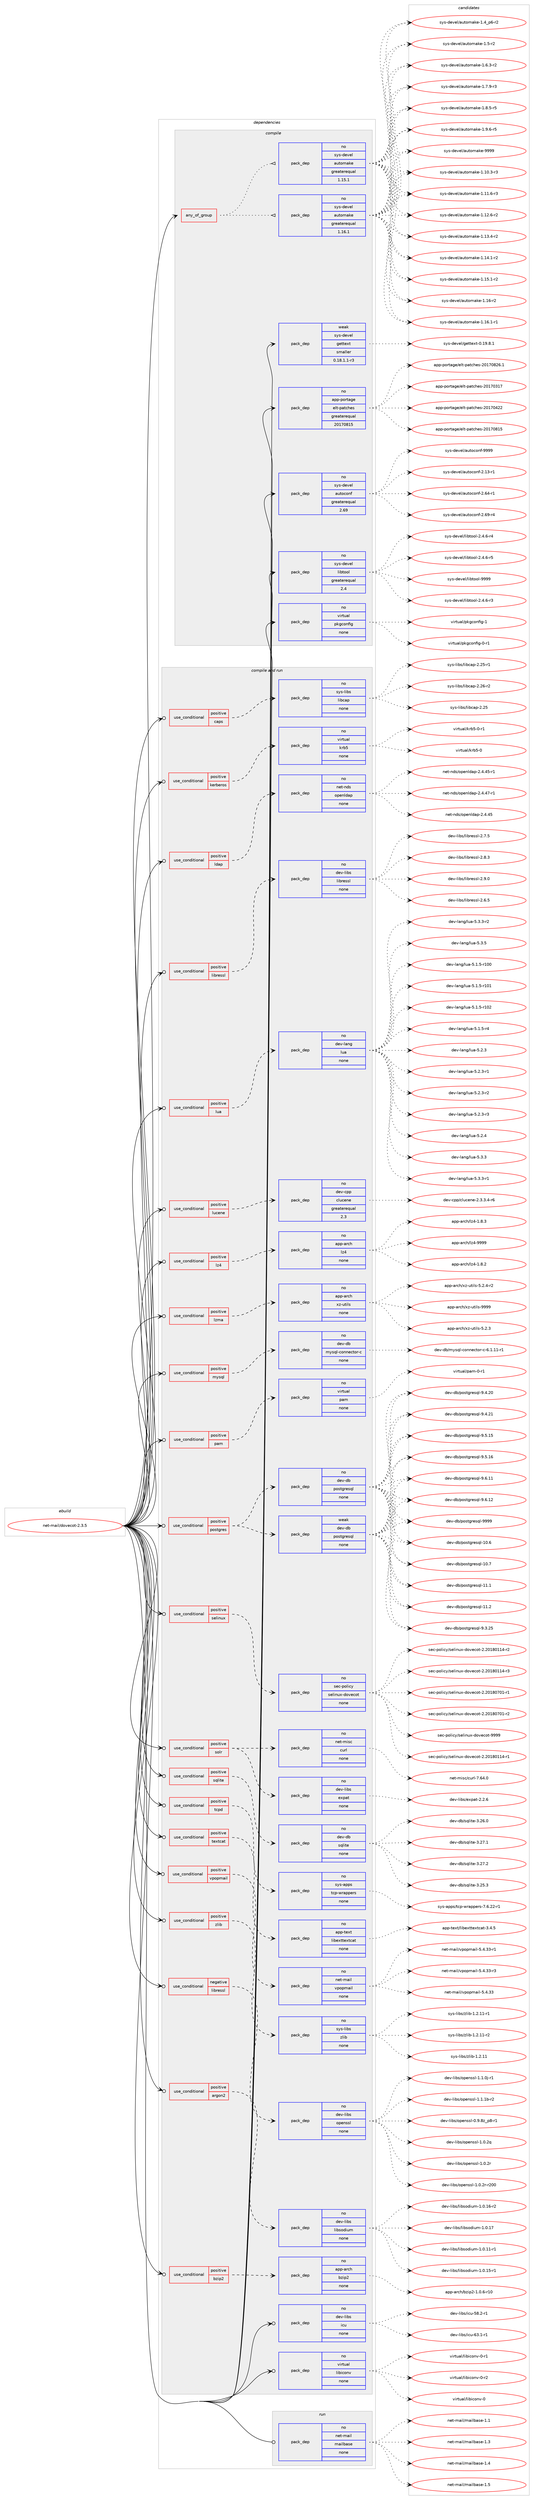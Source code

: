 digraph prolog {

# *************
# Graph options
# *************

newrank=true;
concentrate=true;
compound=true;
graph [rankdir=LR,fontname=Helvetica,fontsize=10,ranksep=1.5];#, ranksep=2.5, nodesep=0.2];
edge  [arrowhead=vee];
node  [fontname=Helvetica,fontsize=10];

# **********
# The ebuild
# **********

subgraph cluster_leftcol {
color=gray;
rank=same;
label=<<i>ebuild</i>>;
id [label="net-mail/dovecot-2.3.5", color=red, width=4, href="../net-mail/dovecot-2.3.5.svg"];
}

# ****************
# The dependencies
# ****************

subgraph cluster_midcol {
color=gray;
label=<<i>dependencies</i>>;
subgraph cluster_compile {
fillcolor="#eeeeee";
style=filled;
label=<<i>compile</i>>;
subgraph any26260 {
dependency1663833 [label=<<TABLE BORDER="0" CELLBORDER="1" CELLSPACING="0" CELLPADDING="4"><TR><TD CELLPADDING="10">any_of_group</TD></TR></TABLE>>, shape=none, color=red];subgraph pack1189452 {
dependency1663834 [label=<<TABLE BORDER="0" CELLBORDER="1" CELLSPACING="0" CELLPADDING="4" WIDTH="220"><TR><TD ROWSPAN="6" CELLPADDING="30">pack_dep</TD></TR><TR><TD WIDTH="110">no</TD></TR><TR><TD>sys-devel</TD></TR><TR><TD>automake</TD></TR><TR><TD>greaterequal</TD></TR><TR><TD>1.16.1</TD></TR></TABLE>>, shape=none, color=blue];
}
dependency1663833:e -> dependency1663834:w [weight=20,style="dotted",arrowhead="oinv"];
subgraph pack1189453 {
dependency1663835 [label=<<TABLE BORDER="0" CELLBORDER="1" CELLSPACING="0" CELLPADDING="4" WIDTH="220"><TR><TD ROWSPAN="6" CELLPADDING="30">pack_dep</TD></TR><TR><TD WIDTH="110">no</TD></TR><TR><TD>sys-devel</TD></TR><TR><TD>automake</TD></TR><TR><TD>greaterequal</TD></TR><TR><TD>1.15.1</TD></TR></TABLE>>, shape=none, color=blue];
}
dependency1663833:e -> dependency1663835:w [weight=20,style="dotted",arrowhead="oinv"];
}
id:e -> dependency1663833:w [weight=20,style="solid",arrowhead="vee"];
subgraph pack1189454 {
dependency1663836 [label=<<TABLE BORDER="0" CELLBORDER="1" CELLSPACING="0" CELLPADDING="4" WIDTH="220"><TR><TD ROWSPAN="6" CELLPADDING="30">pack_dep</TD></TR><TR><TD WIDTH="110">no</TD></TR><TR><TD>app-portage</TD></TR><TR><TD>elt-patches</TD></TR><TR><TD>greaterequal</TD></TR><TR><TD>20170815</TD></TR></TABLE>>, shape=none, color=blue];
}
id:e -> dependency1663836:w [weight=20,style="solid",arrowhead="vee"];
subgraph pack1189455 {
dependency1663837 [label=<<TABLE BORDER="0" CELLBORDER="1" CELLSPACING="0" CELLPADDING="4" WIDTH="220"><TR><TD ROWSPAN="6" CELLPADDING="30">pack_dep</TD></TR><TR><TD WIDTH="110">no</TD></TR><TR><TD>sys-devel</TD></TR><TR><TD>autoconf</TD></TR><TR><TD>greaterequal</TD></TR><TR><TD>2.69</TD></TR></TABLE>>, shape=none, color=blue];
}
id:e -> dependency1663837:w [weight=20,style="solid",arrowhead="vee"];
subgraph pack1189456 {
dependency1663838 [label=<<TABLE BORDER="0" CELLBORDER="1" CELLSPACING="0" CELLPADDING="4" WIDTH="220"><TR><TD ROWSPAN="6" CELLPADDING="30">pack_dep</TD></TR><TR><TD WIDTH="110">no</TD></TR><TR><TD>sys-devel</TD></TR><TR><TD>libtool</TD></TR><TR><TD>greaterequal</TD></TR><TR><TD>2.4</TD></TR></TABLE>>, shape=none, color=blue];
}
id:e -> dependency1663838:w [weight=20,style="solid",arrowhead="vee"];
subgraph pack1189457 {
dependency1663839 [label=<<TABLE BORDER="0" CELLBORDER="1" CELLSPACING="0" CELLPADDING="4" WIDTH="220"><TR><TD ROWSPAN="6" CELLPADDING="30">pack_dep</TD></TR><TR><TD WIDTH="110">no</TD></TR><TR><TD>virtual</TD></TR><TR><TD>pkgconfig</TD></TR><TR><TD>none</TD></TR><TR><TD></TD></TR></TABLE>>, shape=none, color=blue];
}
id:e -> dependency1663839:w [weight=20,style="solid",arrowhead="vee"];
subgraph pack1189458 {
dependency1663840 [label=<<TABLE BORDER="0" CELLBORDER="1" CELLSPACING="0" CELLPADDING="4" WIDTH="220"><TR><TD ROWSPAN="6" CELLPADDING="30">pack_dep</TD></TR><TR><TD WIDTH="110">weak</TD></TR><TR><TD>sys-devel</TD></TR><TR><TD>gettext</TD></TR><TR><TD>smaller</TD></TR><TR><TD>0.18.1.1-r3</TD></TR></TABLE>>, shape=none, color=blue];
}
id:e -> dependency1663840:w [weight=20,style="solid",arrowhead="vee"];
}
subgraph cluster_compileandrun {
fillcolor="#eeeeee";
style=filled;
label=<<i>compile and run</i>>;
subgraph cond447333 {
dependency1663841 [label=<<TABLE BORDER="0" CELLBORDER="1" CELLSPACING="0" CELLPADDING="4"><TR><TD ROWSPAN="3" CELLPADDING="10">use_conditional</TD></TR><TR><TD>negative</TD></TR><TR><TD>libressl</TD></TR></TABLE>>, shape=none, color=red];
subgraph pack1189459 {
dependency1663842 [label=<<TABLE BORDER="0" CELLBORDER="1" CELLSPACING="0" CELLPADDING="4" WIDTH="220"><TR><TD ROWSPAN="6" CELLPADDING="30">pack_dep</TD></TR><TR><TD WIDTH="110">no</TD></TR><TR><TD>dev-libs</TD></TR><TR><TD>openssl</TD></TR><TR><TD>none</TD></TR><TR><TD></TD></TR></TABLE>>, shape=none, color=blue];
}
dependency1663841:e -> dependency1663842:w [weight=20,style="dashed",arrowhead="vee"];
}
id:e -> dependency1663841:w [weight=20,style="solid",arrowhead="odotvee"];
subgraph cond447334 {
dependency1663843 [label=<<TABLE BORDER="0" CELLBORDER="1" CELLSPACING="0" CELLPADDING="4"><TR><TD ROWSPAN="3" CELLPADDING="10">use_conditional</TD></TR><TR><TD>positive</TD></TR><TR><TD>argon2</TD></TR></TABLE>>, shape=none, color=red];
subgraph pack1189460 {
dependency1663844 [label=<<TABLE BORDER="0" CELLBORDER="1" CELLSPACING="0" CELLPADDING="4" WIDTH="220"><TR><TD ROWSPAN="6" CELLPADDING="30">pack_dep</TD></TR><TR><TD WIDTH="110">no</TD></TR><TR><TD>dev-libs</TD></TR><TR><TD>libsodium</TD></TR><TR><TD>none</TD></TR><TR><TD></TD></TR></TABLE>>, shape=none, color=blue];
}
dependency1663843:e -> dependency1663844:w [weight=20,style="dashed",arrowhead="vee"];
}
id:e -> dependency1663843:w [weight=20,style="solid",arrowhead="odotvee"];
subgraph cond447335 {
dependency1663845 [label=<<TABLE BORDER="0" CELLBORDER="1" CELLSPACING="0" CELLPADDING="4"><TR><TD ROWSPAN="3" CELLPADDING="10">use_conditional</TD></TR><TR><TD>positive</TD></TR><TR><TD>bzip2</TD></TR></TABLE>>, shape=none, color=red];
subgraph pack1189461 {
dependency1663846 [label=<<TABLE BORDER="0" CELLBORDER="1" CELLSPACING="0" CELLPADDING="4" WIDTH="220"><TR><TD ROWSPAN="6" CELLPADDING="30">pack_dep</TD></TR><TR><TD WIDTH="110">no</TD></TR><TR><TD>app-arch</TD></TR><TR><TD>bzip2</TD></TR><TR><TD>none</TD></TR><TR><TD></TD></TR></TABLE>>, shape=none, color=blue];
}
dependency1663845:e -> dependency1663846:w [weight=20,style="dashed",arrowhead="vee"];
}
id:e -> dependency1663845:w [weight=20,style="solid",arrowhead="odotvee"];
subgraph cond447336 {
dependency1663847 [label=<<TABLE BORDER="0" CELLBORDER="1" CELLSPACING="0" CELLPADDING="4"><TR><TD ROWSPAN="3" CELLPADDING="10">use_conditional</TD></TR><TR><TD>positive</TD></TR><TR><TD>caps</TD></TR></TABLE>>, shape=none, color=red];
subgraph pack1189462 {
dependency1663848 [label=<<TABLE BORDER="0" CELLBORDER="1" CELLSPACING="0" CELLPADDING="4" WIDTH="220"><TR><TD ROWSPAN="6" CELLPADDING="30">pack_dep</TD></TR><TR><TD WIDTH="110">no</TD></TR><TR><TD>sys-libs</TD></TR><TR><TD>libcap</TD></TR><TR><TD>none</TD></TR><TR><TD></TD></TR></TABLE>>, shape=none, color=blue];
}
dependency1663847:e -> dependency1663848:w [weight=20,style="dashed",arrowhead="vee"];
}
id:e -> dependency1663847:w [weight=20,style="solid",arrowhead="odotvee"];
subgraph cond447337 {
dependency1663849 [label=<<TABLE BORDER="0" CELLBORDER="1" CELLSPACING="0" CELLPADDING="4"><TR><TD ROWSPAN="3" CELLPADDING="10">use_conditional</TD></TR><TR><TD>positive</TD></TR><TR><TD>kerberos</TD></TR></TABLE>>, shape=none, color=red];
subgraph pack1189463 {
dependency1663850 [label=<<TABLE BORDER="0" CELLBORDER="1" CELLSPACING="0" CELLPADDING="4" WIDTH="220"><TR><TD ROWSPAN="6" CELLPADDING="30">pack_dep</TD></TR><TR><TD WIDTH="110">no</TD></TR><TR><TD>virtual</TD></TR><TR><TD>krb5</TD></TR><TR><TD>none</TD></TR><TR><TD></TD></TR></TABLE>>, shape=none, color=blue];
}
dependency1663849:e -> dependency1663850:w [weight=20,style="dashed",arrowhead="vee"];
}
id:e -> dependency1663849:w [weight=20,style="solid",arrowhead="odotvee"];
subgraph cond447338 {
dependency1663851 [label=<<TABLE BORDER="0" CELLBORDER="1" CELLSPACING="0" CELLPADDING="4"><TR><TD ROWSPAN="3" CELLPADDING="10">use_conditional</TD></TR><TR><TD>positive</TD></TR><TR><TD>ldap</TD></TR></TABLE>>, shape=none, color=red];
subgraph pack1189464 {
dependency1663852 [label=<<TABLE BORDER="0" CELLBORDER="1" CELLSPACING="0" CELLPADDING="4" WIDTH="220"><TR><TD ROWSPAN="6" CELLPADDING="30">pack_dep</TD></TR><TR><TD WIDTH="110">no</TD></TR><TR><TD>net-nds</TD></TR><TR><TD>openldap</TD></TR><TR><TD>none</TD></TR><TR><TD></TD></TR></TABLE>>, shape=none, color=blue];
}
dependency1663851:e -> dependency1663852:w [weight=20,style="dashed",arrowhead="vee"];
}
id:e -> dependency1663851:w [weight=20,style="solid",arrowhead="odotvee"];
subgraph cond447339 {
dependency1663853 [label=<<TABLE BORDER="0" CELLBORDER="1" CELLSPACING="0" CELLPADDING="4"><TR><TD ROWSPAN="3" CELLPADDING="10">use_conditional</TD></TR><TR><TD>positive</TD></TR><TR><TD>libressl</TD></TR></TABLE>>, shape=none, color=red];
subgraph pack1189465 {
dependency1663854 [label=<<TABLE BORDER="0" CELLBORDER="1" CELLSPACING="0" CELLPADDING="4" WIDTH="220"><TR><TD ROWSPAN="6" CELLPADDING="30">pack_dep</TD></TR><TR><TD WIDTH="110">no</TD></TR><TR><TD>dev-libs</TD></TR><TR><TD>libressl</TD></TR><TR><TD>none</TD></TR><TR><TD></TD></TR></TABLE>>, shape=none, color=blue];
}
dependency1663853:e -> dependency1663854:w [weight=20,style="dashed",arrowhead="vee"];
}
id:e -> dependency1663853:w [weight=20,style="solid",arrowhead="odotvee"];
subgraph cond447340 {
dependency1663855 [label=<<TABLE BORDER="0" CELLBORDER="1" CELLSPACING="0" CELLPADDING="4"><TR><TD ROWSPAN="3" CELLPADDING="10">use_conditional</TD></TR><TR><TD>positive</TD></TR><TR><TD>lua</TD></TR></TABLE>>, shape=none, color=red];
subgraph pack1189466 {
dependency1663856 [label=<<TABLE BORDER="0" CELLBORDER="1" CELLSPACING="0" CELLPADDING="4" WIDTH="220"><TR><TD ROWSPAN="6" CELLPADDING="30">pack_dep</TD></TR><TR><TD WIDTH="110">no</TD></TR><TR><TD>dev-lang</TD></TR><TR><TD>lua</TD></TR><TR><TD>none</TD></TR><TR><TD></TD></TR></TABLE>>, shape=none, color=blue];
}
dependency1663855:e -> dependency1663856:w [weight=20,style="dashed",arrowhead="vee"];
}
id:e -> dependency1663855:w [weight=20,style="solid",arrowhead="odotvee"];
subgraph cond447341 {
dependency1663857 [label=<<TABLE BORDER="0" CELLBORDER="1" CELLSPACING="0" CELLPADDING="4"><TR><TD ROWSPAN="3" CELLPADDING="10">use_conditional</TD></TR><TR><TD>positive</TD></TR><TR><TD>lucene</TD></TR></TABLE>>, shape=none, color=red];
subgraph pack1189467 {
dependency1663858 [label=<<TABLE BORDER="0" CELLBORDER="1" CELLSPACING="0" CELLPADDING="4" WIDTH="220"><TR><TD ROWSPAN="6" CELLPADDING="30">pack_dep</TD></TR><TR><TD WIDTH="110">no</TD></TR><TR><TD>dev-cpp</TD></TR><TR><TD>clucene</TD></TR><TR><TD>greaterequal</TD></TR><TR><TD>2.3</TD></TR></TABLE>>, shape=none, color=blue];
}
dependency1663857:e -> dependency1663858:w [weight=20,style="dashed",arrowhead="vee"];
}
id:e -> dependency1663857:w [weight=20,style="solid",arrowhead="odotvee"];
subgraph cond447342 {
dependency1663859 [label=<<TABLE BORDER="0" CELLBORDER="1" CELLSPACING="0" CELLPADDING="4"><TR><TD ROWSPAN="3" CELLPADDING="10">use_conditional</TD></TR><TR><TD>positive</TD></TR><TR><TD>lz4</TD></TR></TABLE>>, shape=none, color=red];
subgraph pack1189468 {
dependency1663860 [label=<<TABLE BORDER="0" CELLBORDER="1" CELLSPACING="0" CELLPADDING="4" WIDTH="220"><TR><TD ROWSPAN="6" CELLPADDING="30">pack_dep</TD></TR><TR><TD WIDTH="110">no</TD></TR><TR><TD>app-arch</TD></TR><TR><TD>lz4</TD></TR><TR><TD>none</TD></TR><TR><TD></TD></TR></TABLE>>, shape=none, color=blue];
}
dependency1663859:e -> dependency1663860:w [weight=20,style="dashed",arrowhead="vee"];
}
id:e -> dependency1663859:w [weight=20,style="solid",arrowhead="odotvee"];
subgraph cond447343 {
dependency1663861 [label=<<TABLE BORDER="0" CELLBORDER="1" CELLSPACING="0" CELLPADDING="4"><TR><TD ROWSPAN="3" CELLPADDING="10">use_conditional</TD></TR><TR><TD>positive</TD></TR><TR><TD>lzma</TD></TR></TABLE>>, shape=none, color=red];
subgraph pack1189469 {
dependency1663862 [label=<<TABLE BORDER="0" CELLBORDER="1" CELLSPACING="0" CELLPADDING="4" WIDTH="220"><TR><TD ROWSPAN="6" CELLPADDING="30">pack_dep</TD></TR><TR><TD WIDTH="110">no</TD></TR><TR><TD>app-arch</TD></TR><TR><TD>xz-utils</TD></TR><TR><TD>none</TD></TR><TR><TD></TD></TR></TABLE>>, shape=none, color=blue];
}
dependency1663861:e -> dependency1663862:w [weight=20,style="dashed",arrowhead="vee"];
}
id:e -> dependency1663861:w [weight=20,style="solid",arrowhead="odotvee"];
subgraph cond447344 {
dependency1663863 [label=<<TABLE BORDER="0" CELLBORDER="1" CELLSPACING="0" CELLPADDING="4"><TR><TD ROWSPAN="3" CELLPADDING="10">use_conditional</TD></TR><TR><TD>positive</TD></TR><TR><TD>mysql</TD></TR></TABLE>>, shape=none, color=red];
subgraph pack1189470 {
dependency1663864 [label=<<TABLE BORDER="0" CELLBORDER="1" CELLSPACING="0" CELLPADDING="4" WIDTH="220"><TR><TD ROWSPAN="6" CELLPADDING="30">pack_dep</TD></TR><TR><TD WIDTH="110">no</TD></TR><TR><TD>dev-db</TD></TR><TR><TD>mysql-connector-c</TD></TR><TR><TD>none</TD></TR><TR><TD></TD></TR></TABLE>>, shape=none, color=blue];
}
dependency1663863:e -> dependency1663864:w [weight=20,style="dashed",arrowhead="vee"];
}
id:e -> dependency1663863:w [weight=20,style="solid",arrowhead="odotvee"];
subgraph cond447345 {
dependency1663865 [label=<<TABLE BORDER="0" CELLBORDER="1" CELLSPACING="0" CELLPADDING="4"><TR><TD ROWSPAN="3" CELLPADDING="10">use_conditional</TD></TR><TR><TD>positive</TD></TR><TR><TD>pam</TD></TR></TABLE>>, shape=none, color=red];
subgraph pack1189471 {
dependency1663866 [label=<<TABLE BORDER="0" CELLBORDER="1" CELLSPACING="0" CELLPADDING="4" WIDTH="220"><TR><TD ROWSPAN="6" CELLPADDING="30">pack_dep</TD></TR><TR><TD WIDTH="110">no</TD></TR><TR><TD>virtual</TD></TR><TR><TD>pam</TD></TR><TR><TD>none</TD></TR><TR><TD></TD></TR></TABLE>>, shape=none, color=blue];
}
dependency1663865:e -> dependency1663866:w [weight=20,style="dashed",arrowhead="vee"];
}
id:e -> dependency1663865:w [weight=20,style="solid",arrowhead="odotvee"];
subgraph cond447346 {
dependency1663867 [label=<<TABLE BORDER="0" CELLBORDER="1" CELLSPACING="0" CELLPADDING="4"><TR><TD ROWSPAN="3" CELLPADDING="10">use_conditional</TD></TR><TR><TD>positive</TD></TR><TR><TD>postgres</TD></TR></TABLE>>, shape=none, color=red];
subgraph pack1189472 {
dependency1663868 [label=<<TABLE BORDER="0" CELLBORDER="1" CELLSPACING="0" CELLPADDING="4" WIDTH="220"><TR><TD ROWSPAN="6" CELLPADDING="30">pack_dep</TD></TR><TR><TD WIDTH="110">no</TD></TR><TR><TD>dev-db</TD></TR><TR><TD>postgresql</TD></TR><TR><TD>none</TD></TR><TR><TD></TD></TR></TABLE>>, shape=none, color=blue];
}
dependency1663867:e -> dependency1663868:w [weight=20,style="dashed",arrowhead="vee"];
subgraph pack1189473 {
dependency1663869 [label=<<TABLE BORDER="0" CELLBORDER="1" CELLSPACING="0" CELLPADDING="4" WIDTH="220"><TR><TD ROWSPAN="6" CELLPADDING="30">pack_dep</TD></TR><TR><TD WIDTH="110">weak</TD></TR><TR><TD>dev-db</TD></TR><TR><TD>postgresql</TD></TR><TR><TD>none</TD></TR><TR><TD></TD></TR></TABLE>>, shape=none, color=blue];
}
dependency1663867:e -> dependency1663869:w [weight=20,style="dashed",arrowhead="vee"];
}
id:e -> dependency1663867:w [weight=20,style="solid",arrowhead="odotvee"];
subgraph cond447347 {
dependency1663870 [label=<<TABLE BORDER="0" CELLBORDER="1" CELLSPACING="0" CELLPADDING="4"><TR><TD ROWSPAN="3" CELLPADDING="10">use_conditional</TD></TR><TR><TD>positive</TD></TR><TR><TD>selinux</TD></TR></TABLE>>, shape=none, color=red];
subgraph pack1189474 {
dependency1663871 [label=<<TABLE BORDER="0" CELLBORDER="1" CELLSPACING="0" CELLPADDING="4" WIDTH="220"><TR><TD ROWSPAN="6" CELLPADDING="30">pack_dep</TD></TR><TR><TD WIDTH="110">no</TD></TR><TR><TD>sec-policy</TD></TR><TR><TD>selinux-dovecot</TD></TR><TR><TD>none</TD></TR><TR><TD></TD></TR></TABLE>>, shape=none, color=blue];
}
dependency1663870:e -> dependency1663871:w [weight=20,style="dashed",arrowhead="vee"];
}
id:e -> dependency1663870:w [weight=20,style="solid",arrowhead="odotvee"];
subgraph cond447348 {
dependency1663872 [label=<<TABLE BORDER="0" CELLBORDER="1" CELLSPACING="0" CELLPADDING="4"><TR><TD ROWSPAN="3" CELLPADDING="10">use_conditional</TD></TR><TR><TD>positive</TD></TR><TR><TD>solr</TD></TR></TABLE>>, shape=none, color=red];
subgraph pack1189475 {
dependency1663873 [label=<<TABLE BORDER="0" CELLBORDER="1" CELLSPACING="0" CELLPADDING="4" WIDTH="220"><TR><TD ROWSPAN="6" CELLPADDING="30">pack_dep</TD></TR><TR><TD WIDTH="110">no</TD></TR><TR><TD>net-misc</TD></TR><TR><TD>curl</TD></TR><TR><TD>none</TD></TR><TR><TD></TD></TR></TABLE>>, shape=none, color=blue];
}
dependency1663872:e -> dependency1663873:w [weight=20,style="dashed",arrowhead="vee"];
subgraph pack1189476 {
dependency1663874 [label=<<TABLE BORDER="0" CELLBORDER="1" CELLSPACING="0" CELLPADDING="4" WIDTH="220"><TR><TD ROWSPAN="6" CELLPADDING="30">pack_dep</TD></TR><TR><TD WIDTH="110">no</TD></TR><TR><TD>dev-libs</TD></TR><TR><TD>expat</TD></TR><TR><TD>none</TD></TR><TR><TD></TD></TR></TABLE>>, shape=none, color=blue];
}
dependency1663872:e -> dependency1663874:w [weight=20,style="dashed",arrowhead="vee"];
}
id:e -> dependency1663872:w [weight=20,style="solid",arrowhead="odotvee"];
subgraph cond447349 {
dependency1663875 [label=<<TABLE BORDER="0" CELLBORDER="1" CELLSPACING="0" CELLPADDING="4"><TR><TD ROWSPAN="3" CELLPADDING="10">use_conditional</TD></TR><TR><TD>positive</TD></TR><TR><TD>sqlite</TD></TR></TABLE>>, shape=none, color=red];
subgraph pack1189477 {
dependency1663876 [label=<<TABLE BORDER="0" CELLBORDER="1" CELLSPACING="0" CELLPADDING="4" WIDTH="220"><TR><TD ROWSPAN="6" CELLPADDING="30">pack_dep</TD></TR><TR><TD WIDTH="110">no</TD></TR><TR><TD>dev-db</TD></TR><TR><TD>sqlite</TD></TR><TR><TD>none</TD></TR><TR><TD></TD></TR></TABLE>>, shape=none, color=blue];
}
dependency1663875:e -> dependency1663876:w [weight=20,style="dashed",arrowhead="vee"];
}
id:e -> dependency1663875:w [weight=20,style="solid",arrowhead="odotvee"];
subgraph cond447350 {
dependency1663877 [label=<<TABLE BORDER="0" CELLBORDER="1" CELLSPACING="0" CELLPADDING="4"><TR><TD ROWSPAN="3" CELLPADDING="10">use_conditional</TD></TR><TR><TD>positive</TD></TR><TR><TD>tcpd</TD></TR></TABLE>>, shape=none, color=red];
subgraph pack1189478 {
dependency1663878 [label=<<TABLE BORDER="0" CELLBORDER="1" CELLSPACING="0" CELLPADDING="4" WIDTH="220"><TR><TD ROWSPAN="6" CELLPADDING="30">pack_dep</TD></TR><TR><TD WIDTH="110">no</TD></TR><TR><TD>sys-apps</TD></TR><TR><TD>tcp-wrappers</TD></TR><TR><TD>none</TD></TR><TR><TD></TD></TR></TABLE>>, shape=none, color=blue];
}
dependency1663877:e -> dependency1663878:w [weight=20,style="dashed",arrowhead="vee"];
}
id:e -> dependency1663877:w [weight=20,style="solid",arrowhead="odotvee"];
subgraph cond447351 {
dependency1663879 [label=<<TABLE BORDER="0" CELLBORDER="1" CELLSPACING="0" CELLPADDING="4"><TR><TD ROWSPAN="3" CELLPADDING="10">use_conditional</TD></TR><TR><TD>positive</TD></TR><TR><TD>textcat</TD></TR></TABLE>>, shape=none, color=red];
subgraph pack1189479 {
dependency1663880 [label=<<TABLE BORDER="0" CELLBORDER="1" CELLSPACING="0" CELLPADDING="4" WIDTH="220"><TR><TD ROWSPAN="6" CELLPADDING="30">pack_dep</TD></TR><TR><TD WIDTH="110">no</TD></TR><TR><TD>app-text</TD></TR><TR><TD>libexttextcat</TD></TR><TR><TD>none</TD></TR><TR><TD></TD></TR></TABLE>>, shape=none, color=blue];
}
dependency1663879:e -> dependency1663880:w [weight=20,style="dashed",arrowhead="vee"];
}
id:e -> dependency1663879:w [weight=20,style="solid",arrowhead="odotvee"];
subgraph cond447352 {
dependency1663881 [label=<<TABLE BORDER="0" CELLBORDER="1" CELLSPACING="0" CELLPADDING="4"><TR><TD ROWSPAN="3" CELLPADDING="10">use_conditional</TD></TR><TR><TD>positive</TD></TR><TR><TD>vpopmail</TD></TR></TABLE>>, shape=none, color=red];
subgraph pack1189480 {
dependency1663882 [label=<<TABLE BORDER="0" CELLBORDER="1" CELLSPACING="0" CELLPADDING="4" WIDTH="220"><TR><TD ROWSPAN="6" CELLPADDING="30">pack_dep</TD></TR><TR><TD WIDTH="110">no</TD></TR><TR><TD>net-mail</TD></TR><TR><TD>vpopmail</TD></TR><TR><TD>none</TD></TR><TR><TD></TD></TR></TABLE>>, shape=none, color=blue];
}
dependency1663881:e -> dependency1663882:w [weight=20,style="dashed",arrowhead="vee"];
}
id:e -> dependency1663881:w [weight=20,style="solid",arrowhead="odotvee"];
subgraph cond447353 {
dependency1663883 [label=<<TABLE BORDER="0" CELLBORDER="1" CELLSPACING="0" CELLPADDING="4"><TR><TD ROWSPAN="3" CELLPADDING="10">use_conditional</TD></TR><TR><TD>positive</TD></TR><TR><TD>zlib</TD></TR></TABLE>>, shape=none, color=red];
subgraph pack1189481 {
dependency1663884 [label=<<TABLE BORDER="0" CELLBORDER="1" CELLSPACING="0" CELLPADDING="4" WIDTH="220"><TR><TD ROWSPAN="6" CELLPADDING="30">pack_dep</TD></TR><TR><TD WIDTH="110">no</TD></TR><TR><TD>sys-libs</TD></TR><TR><TD>zlib</TD></TR><TR><TD>none</TD></TR><TR><TD></TD></TR></TABLE>>, shape=none, color=blue];
}
dependency1663883:e -> dependency1663884:w [weight=20,style="dashed",arrowhead="vee"];
}
id:e -> dependency1663883:w [weight=20,style="solid",arrowhead="odotvee"];
subgraph pack1189482 {
dependency1663885 [label=<<TABLE BORDER="0" CELLBORDER="1" CELLSPACING="0" CELLPADDING="4" WIDTH="220"><TR><TD ROWSPAN="6" CELLPADDING="30">pack_dep</TD></TR><TR><TD WIDTH="110">no</TD></TR><TR><TD>dev-libs</TD></TR><TR><TD>icu</TD></TR><TR><TD>none</TD></TR><TR><TD></TD></TR></TABLE>>, shape=none, color=blue];
}
id:e -> dependency1663885:w [weight=20,style="solid",arrowhead="odotvee"];
subgraph pack1189483 {
dependency1663886 [label=<<TABLE BORDER="0" CELLBORDER="1" CELLSPACING="0" CELLPADDING="4" WIDTH="220"><TR><TD ROWSPAN="6" CELLPADDING="30">pack_dep</TD></TR><TR><TD WIDTH="110">no</TD></TR><TR><TD>virtual</TD></TR><TR><TD>libiconv</TD></TR><TR><TD>none</TD></TR><TR><TD></TD></TR></TABLE>>, shape=none, color=blue];
}
id:e -> dependency1663886:w [weight=20,style="solid",arrowhead="odotvee"];
}
subgraph cluster_run {
fillcolor="#eeeeee";
style=filled;
label=<<i>run</i>>;
subgraph pack1189484 {
dependency1663887 [label=<<TABLE BORDER="0" CELLBORDER="1" CELLSPACING="0" CELLPADDING="4" WIDTH="220"><TR><TD ROWSPAN="6" CELLPADDING="30">pack_dep</TD></TR><TR><TD WIDTH="110">no</TD></TR><TR><TD>net-mail</TD></TR><TR><TD>mailbase</TD></TR><TR><TD>none</TD></TR><TR><TD></TD></TR></TABLE>>, shape=none, color=blue];
}
id:e -> dependency1663887:w [weight=20,style="solid",arrowhead="odot"];
}
}

# **************
# The candidates
# **************

subgraph cluster_choices {
rank=same;
color=gray;
label=<<i>candidates</i>>;

subgraph choice1189452 {
color=black;
nodesep=1;
choice11512111545100101118101108479711711611110997107101454946494846514511451 [label="sys-devel/automake-1.10.3-r3", color=red, width=4,href="../sys-devel/automake-1.10.3-r3.svg"];
choice11512111545100101118101108479711711611110997107101454946494946544511451 [label="sys-devel/automake-1.11.6-r3", color=red, width=4,href="../sys-devel/automake-1.11.6-r3.svg"];
choice11512111545100101118101108479711711611110997107101454946495046544511450 [label="sys-devel/automake-1.12.6-r2", color=red, width=4,href="../sys-devel/automake-1.12.6-r2.svg"];
choice11512111545100101118101108479711711611110997107101454946495146524511450 [label="sys-devel/automake-1.13.4-r2", color=red, width=4,href="../sys-devel/automake-1.13.4-r2.svg"];
choice11512111545100101118101108479711711611110997107101454946495246494511450 [label="sys-devel/automake-1.14.1-r2", color=red, width=4,href="../sys-devel/automake-1.14.1-r2.svg"];
choice11512111545100101118101108479711711611110997107101454946495346494511450 [label="sys-devel/automake-1.15.1-r2", color=red, width=4,href="../sys-devel/automake-1.15.1-r2.svg"];
choice1151211154510010111810110847971171161111099710710145494649544511450 [label="sys-devel/automake-1.16-r2", color=red, width=4,href="../sys-devel/automake-1.16-r2.svg"];
choice11512111545100101118101108479711711611110997107101454946495446494511449 [label="sys-devel/automake-1.16.1-r1", color=red, width=4,href="../sys-devel/automake-1.16.1-r1.svg"];
choice115121115451001011181011084797117116111109971071014549465295112544511450 [label="sys-devel/automake-1.4_p6-r2", color=red, width=4,href="../sys-devel/automake-1.4_p6-r2.svg"];
choice11512111545100101118101108479711711611110997107101454946534511450 [label="sys-devel/automake-1.5-r2", color=red, width=4,href="../sys-devel/automake-1.5-r2.svg"];
choice115121115451001011181011084797117116111109971071014549465446514511450 [label="sys-devel/automake-1.6.3-r2", color=red, width=4,href="../sys-devel/automake-1.6.3-r2.svg"];
choice115121115451001011181011084797117116111109971071014549465546574511451 [label="sys-devel/automake-1.7.9-r3", color=red, width=4,href="../sys-devel/automake-1.7.9-r3.svg"];
choice115121115451001011181011084797117116111109971071014549465646534511453 [label="sys-devel/automake-1.8.5-r5", color=red, width=4,href="../sys-devel/automake-1.8.5-r5.svg"];
choice115121115451001011181011084797117116111109971071014549465746544511453 [label="sys-devel/automake-1.9.6-r5", color=red, width=4,href="../sys-devel/automake-1.9.6-r5.svg"];
choice115121115451001011181011084797117116111109971071014557575757 [label="sys-devel/automake-9999", color=red, width=4,href="../sys-devel/automake-9999.svg"];
dependency1663834:e -> choice11512111545100101118101108479711711611110997107101454946494846514511451:w [style=dotted,weight="100"];
dependency1663834:e -> choice11512111545100101118101108479711711611110997107101454946494946544511451:w [style=dotted,weight="100"];
dependency1663834:e -> choice11512111545100101118101108479711711611110997107101454946495046544511450:w [style=dotted,weight="100"];
dependency1663834:e -> choice11512111545100101118101108479711711611110997107101454946495146524511450:w [style=dotted,weight="100"];
dependency1663834:e -> choice11512111545100101118101108479711711611110997107101454946495246494511450:w [style=dotted,weight="100"];
dependency1663834:e -> choice11512111545100101118101108479711711611110997107101454946495346494511450:w [style=dotted,weight="100"];
dependency1663834:e -> choice1151211154510010111810110847971171161111099710710145494649544511450:w [style=dotted,weight="100"];
dependency1663834:e -> choice11512111545100101118101108479711711611110997107101454946495446494511449:w [style=dotted,weight="100"];
dependency1663834:e -> choice115121115451001011181011084797117116111109971071014549465295112544511450:w [style=dotted,weight="100"];
dependency1663834:e -> choice11512111545100101118101108479711711611110997107101454946534511450:w [style=dotted,weight="100"];
dependency1663834:e -> choice115121115451001011181011084797117116111109971071014549465446514511450:w [style=dotted,weight="100"];
dependency1663834:e -> choice115121115451001011181011084797117116111109971071014549465546574511451:w [style=dotted,weight="100"];
dependency1663834:e -> choice115121115451001011181011084797117116111109971071014549465646534511453:w [style=dotted,weight="100"];
dependency1663834:e -> choice115121115451001011181011084797117116111109971071014549465746544511453:w [style=dotted,weight="100"];
dependency1663834:e -> choice115121115451001011181011084797117116111109971071014557575757:w [style=dotted,weight="100"];
}
subgraph choice1189453 {
color=black;
nodesep=1;
choice11512111545100101118101108479711711611110997107101454946494846514511451 [label="sys-devel/automake-1.10.3-r3", color=red, width=4,href="../sys-devel/automake-1.10.3-r3.svg"];
choice11512111545100101118101108479711711611110997107101454946494946544511451 [label="sys-devel/automake-1.11.6-r3", color=red, width=4,href="../sys-devel/automake-1.11.6-r3.svg"];
choice11512111545100101118101108479711711611110997107101454946495046544511450 [label="sys-devel/automake-1.12.6-r2", color=red, width=4,href="../sys-devel/automake-1.12.6-r2.svg"];
choice11512111545100101118101108479711711611110997107101454946495146524511450 [label="sys-devel/automake-1.13.4-r2", color=red, width=4,href="../sys-devel/automake-1.13.4-r2.svg"];
choice11512111545100101118101108479711711611110997107101454946495246494511450 [label="sys-devel/automake-1.14.1-r2", color=red, width=4,href="../sys-devel/automake-1.14.1-r2.svg"];
choice11512111545100101118101108479711711611110997107101454946495346494511450 [label="sys-devel/automake-1.15.1-r2", color=red, width=4,href="../sys-devel/automake-1.15.1-r2.svg"];
choice1151211154510010111810110847971171161111099710710145494649544511450 [label="sys-devel/automake-1.16-r2", color=red, width=4,href="../sys-devel/automake-1.16-r2.svg"];
choice11512111545100101118101108479711711611110997107101454946495446494511449 [label="sys-devel/automake-1.16.1-r1", color=red, width=4,href="../sys-devel/automake-1.16.1-r1.svg"];
choice115121115451001011181011084797117116111109971071014549465295112544511450 [label="sys-devel/automake-1.4_p6-r2", color=red, width=4,href="../sys-devel/automake-1.4_p6-r2.svg"];
choice11512111545100101118101108479711711611110997107101454946534511450 [label="sys-devel/automake-1.5-r2", color=red, width=4,href="../sys-devel/automake-1.5-r2.svg"];
choice115121115451001011181011084797117116111109971071014549465446514511450 [label="sys-devel/automake-1.6.3-r2", color=red, width=4,href="../sys-devel/automake-1.6.3-r2.svg"];
choice115121115451001011181011084797117116111109971071014549465546574511451 [label="sys-devel/automake-1.7.9-r3", color=red, width=4,href="../sys-devel/automake-1.7.9-r3.svg"];
choice115121115451001011181011084797117116111109971071014549465646534511453 [label="sys-devel/automake-1.8.5-r5", color=red, width=4,href="../sys-devel/automake-1.8.5-r5.svg"];
choice115121115451001011181011084797117116111109971071014549465746544511453 [label="sys-devel/automake-1.9.6-r5", color=red, width=4,href="../sys-devel/automake-1.9.6-r5.svg"];
choice115121115451001011181011084797117116111109971071014557575757 [label="sys-devel/automake-9999", color=red, width=4,href="../sys-devel/automake-9999.svg"];
dependency1663835:e -> choice11512111545100101118101108479711711611110997107101454946494846514511451:w [style=dotted,weight="100"];
dependency1663835:e -> choice11512111545100101118101108479711711611110997107101454946494946544511451:w [style=dotted,weight="100"];
dependency1663835:e -> choice11512111545100101118101108479711711611110997107101454946495046544511450:w [style=dotted,weight="100"];
dependency1663835:e -> choice11512111545100101118101108479711711611110997107101454946495146524511450:w [style=dotted,weight="100"];
dependency1663835:e -> choice11512111545100101118101108479711711611110997107101454946495246494511450:w [style=dotted,weight="100"];
dependency1663835:e -> choice11512111545100101118101108479711711611110997107101454946495346494511450:w [style=dotted,weight="100"];
dependency1663835:e -> choice1151211154510010111810110847971171161111099710710145494649544511450:w [style=dotted,weight="100"];
dependency1663835:e -> choice11512111545100101118101108479711711611110997107101454946495446494511449:w [style=dotted,weight="100"];
dependency1663835:e -> choice115121115451001011181011084797117116111109971071014549465295112544511450:w [style=dotted,weight="100"];
dependency1663835:e -> choice11512111545100101118101108479711711611110997107101454946534511450:w [style=dotted,weight="100"];
dependency1663835:e -> choice115121115451001011181011084797117116111109971071014549465446514511450:w [style=dotted,weight="100"];
dependency1663835:e -> choice115121115451001011181011084797117116111109971071014549465546574511451:w [style=dotted,weight="100"];
dependency1663835:e -> choice115121115451001011181011084797117116111109971071014549465646534511453:w [style=dotted,weight="100"];
dependency1663835:e -> choice115121115451001011181011084797117116111109971071014549465746544511453:w [style=dotted,weight="100"];
dependency1663835:e -> choice115121115451001011181011084797117116111109971071014557575757:w [style=dotted,weight="100"];
}
subgraph choice1189454 {
color=black;
nodesep=1;
choice97112112451121111141169710310147101108116451129711699104101115455048495548514955 [label="app-portage/elt-patches-20170317", color=red, width=4,href="../app-portage/elt-patches-20170317.svg"];
choice97112112451121111141169710310147101108116451129711699104101115455048495548525050 [label="app-portage/elt-patches-20170422", color=red, width=4,href="../app-portage/elt-patches-20170422.svg"];
choice97112112451121111141169710310147101108116451129711699104101115455048495548564953 [label="app-portage/elt-patches-20170815", color=red, width=4,href="../app-portage/elt-patches-20170815.svg"];
choice971121124511211111411697103101471011081164511297116991041011154550484955485650544649 [label="app-portage/elt-patches-20170826.1", color=red, width=4,href="../app-portage/elt-patches-20170826.1.svg"];
dependency1663836:e -> choice97112112451121111141169710310147101108116451129711699104101115455048495548514955:w [style=dotted,weight="100"];
dependency1663836:e -> choice97112112451121111141169710310147101108116451129711699104101115455048495548525050:w [style=dotted,weight="100"];
dependency1663836:e -> choice97112112451121111141169710310147101108116451129711699104101115455048495548564953:w [style=dotted,weight="100"];
dependency1663836:e -> choice971121124511211111411697103101471011081164511297116991041011154550484955485650544649:w [style=dotted,weight="100"];
}
subgraph choice1189455 {
color=black;
nodesep=1;
choice1151211154510010111810110847971171161119911111010245504649514511449 [label="sys-devel/autoconf-2.13-r1", color=red, width=4,href="../sys-devel/autoconf-2.13-r1.svg"];
choice1151211154510010111810110847971171161119911111010245504654524511449 [label="sys-devel/autoconf-2.64-r1", color=red, width=4,href="../sys-devel/autoconf-2.64-r1.svg"];
choice1151211154510010111810110847971171161119911111010245504654574511452 [label="sys-devel/autoconf-2.69-r4", color=red, width=4,href="../sys-devel/autoconf-2.69-r4.svg"];
choice115121115451001011181011084797117116111991111101024557575757 [label="sys-devel/autoconf-9999", color=red, width=4,href="../sys-devel/autoconf-9999.svg"];
dependency1663837:e -> choice1151211154510010111810110847971171161119911111010245504649514511449:w [style=dotted,weight="100"];
dependency1663837:e -> choice1151211154510010111810110847971171161119911111010245504654524511449:w [style=dotted,weight="100"];
dependency1663837:e -> choice1151211154510010111810110847971171161119911111010245504654574511452:w [style=dotted,weight="100"];
dependency1663837:e -> choice115121115451001011181011084797117116111991111101024557575757:w [style=dotted,weight="100"];
}
subgraph choice1189456 {
color=black;
nodesep=1;
choice1151211154510010111810110847108105981161111111084550465246544511451 [label="sys-devel/libtool-2.4.6-r3", color=red, width=4,href="../sys-devel/libtool-2.4.6-r3.svg"];
choice1151211154510010111810110847108105981161111111084550465246544511452 [label="sys-devel/libtool-2.4.6-r4", color=red, width=4,href="../sys-devel/libtool-2.4.6-r4.svg"];
choice1151211154510010111810110847108105981161111111084550465246544511453 [label="sys-devel/libtool-2.4.6-r5", color=red, width=4,href="../sys-devel/libtool-2.4.6-r5.svg"];
choice1151211154510010111810110847108105981161111111084557575757 [label="sys-devel/libtool-9999", color=red, width=4,href="../sys-devel/libtool-9999.svg"];
dependency1663838:e -> choice1151211154510010111810110847108105981161111111084550465246544511451:w [style=dotted,weight="100"];
dependency1663838:e -> choice1151211154510010111810110847108105981161111111084550465246544511452:w [style=dotted,weight="100"];
dependency1663838:e -> choice1151211154510010111810110847108105981161111111084550465246544511453:w [style=dotted,weight="100"];
dependency1663838:e -> choice1151211154510010111810110847108105981161111111084557575757:w [style=dotted,weight="100"];
}
subgraph choice1189457 {
color=black;
nodesep=1;
choice11810511411611797108471121071039911111010210510345484511449 [label="virtual/pkgconfig-0-r1", color=red, width=4,href="../virtual/pkgconfig-0-r1.svg"];
choice1181051141161179710847112107103991111101021051034549 [label="virtual/pkgconfig-1", color=red, width=4,href="../virtual/pkgconfig-1.svg"];
dependency1663839:e -> choice11810511411611797108471121071039911111010210510345484511449:w [style=dotted,weight="100"];
dependency1663839:e -> choice1181051141161179710847112107103991111101021051034549:w [style=dotted,weight="100"];
}
subgraph choice1189458 {
color=black;
nodesep=1;
choice1151211154510010111810110847103101116116101120116454846495746564649 [label="sys-devel/gettext-0.19.8.1", color=red, width=4,href="../sys-devel/gettext-0.19.8.1.svg"];
dependency1663840:e -> choice1151211154510010111810110847103101116116101120116454846495746564649:w [style=dotted,weight="100"];
}
subgraph choice1189459 {
color=black;
nodesep=1;
choice10010111845108105981154711111210111011511510845484657465612295112564511449 [label="dev-libs/openssl-0.9.8z_p8-r1", color=red, width=4,href="../dev-libs/openssl-0.9.8z_p8-r1.svg"];
choice100101118451081059811547111112101110115115108454946484650113 [label="dev-libs/openssl-1.0.2q", color=red, width=4,href="../dev-libs/openssl-1.0.2q.svg"];
choice100101118451081059811547111112101110115115108454946484650114 [label="dev-libs/openssl-1.0.2r", color=red, width=4,href="../dev-libs/openssl-1.0.2r.svg"];
choice10010111845108105981154711111210111011511510845494648465011445114504848 [label="dev-libs/openssl-1.0.2r-r200", color=red, width=4,href="../dev-libs/openssl-1.0.2r-r200.svg"];
choice1001011184510810598115471111121011101151151084549464946481064511449 [label="dev-libs/openssl-1.1.0j-r1", color=red, width=4,href="../dev-libs/openssl-1.1.0j-r1.svg"];
choice100101118451081059811547111112101110115115108454946494649984511450 [label="dev-libs/openssl-1.1.1b-r2", color=red, width=4,href="../dev-libs/openssl-1.1.1b-r2.svg"];
dependency1663842:e -> choice10010111845108105981154711111210111011511510845484657465612295112564511449:w [style=dotted,weight="100"];
dependency1663842:e -> choice100101118451081059811547111112101110115115108454946484650113:w [style=dotted,weight="100"];
dependency1663842:e -> choice100101118451081059811547111112101110115115108454946484650114:w [style=dotted,weight="100"];
dependency1663842:e -> choice10010111845108105981154711111210111011511510845494648465011445114504848:w [style=dotted,weight="100"];
dependency1663842:e -> choice1001011184510810598115471111121011101151151084549464946481064511449:w [style=dotted,weight="100"];
dependency1663842:e -> choice100101118451081059811547111112101110115115108454946494649984511450:w [style=dotted,weight="100"];
}
subgraph choice1189460 {
color=black;
nodesep=1;
choice10010111845108105981154710810598115111100105117109454946484649494511449 [label="dev-libs/libsodium-1.0.11-r1", color=red, width=4,href="../dev-libs/libsodium-1.0.11-r1.svg"];
choice10010111845108105981154710810598115111100105117109454946484649534511449 [label="dev-libs/libsodium-1.0.15-r1", color=red, width=4,href="../dev-libs/libsodium-1.0.15-r1.svg"];
choice10010111845108105981154710810598115111100105117109454946484649544511450 [label="dev-libs/libsodium-1.0.16-r2", color=red, width=4,href="../dev-libs/libsodium-1.0.16-r2.svg"];
choice1001011184510810598115471081059811511110010511710945494648464955 [label="dev-libs/libsodium-1.0.17", color=red, width=4,href="../dev-libs/libsodium-1.0.17.svg"];
dependency1663844:e -> choice10010111845108105981154710810598115111100105117109454946484649494511449:w [style=dotted,weight="100"];
dependency1663844:e -> choice10010111845108105981154710810598115111100105117109454946484649534511449:w [style=dotted,weight="100"];
dependency1663844:e -> choice10010111845108105981154710810598115111100105117109454946484649544511450:w [style=dotted,weight="100"];
dependency1663844:e -> choice1001011184510810598115471081059811511110010511710945494648464955:w [style=dotted,weight="100"];
}
subgraph choice1189461 {
color=black;
nodesep=1;
choice97112112459711499104479812210511250454946484654451144948 [label="app-arch/bzip2-1.0.6-r10", color=red, width=4,href="../app-arch/bzip2-1.0.6-r10.svg"];
dependency1663846:e -> choice97112112459711499104479812210511250454946484654451144948:w [style=dotted,weight="100"];
}
subgraph choice1189462 {
color=black;
nodesep=1;
choice1151211154510810598115471081059899971124550465053 [label="sys-libs/libcap-2.25", color=red, width=4,href="../sys-libs/libcap-2.25.svg"];
choice11512111545108105981154710810598999711245504650534511449 [label="sys-libs/libcap-2.25-r1", color=red, width=4,href="../sys-libs/libcap-2.25-r1.svg"];
choice11512111545108105981154710810598999711245504650544511450 [label="sys-libs/libcap-2.26-r2", color=red, width=4,href="../sys-libs/libcap-2.26-r2.svg"];
dependency1663848:e -> choice1151211154510810598115471081059899971124550465053:w [style=dotted,weight="100"];
dependency1663848:e -> choice11512111545108105981154710810598999711245504650534511449:w [style=dotted,weight="100"];
dependency1663848:e -> choice11512111545108105981154710810598999711245504650544511450:w [style=dotted,weight="100"];
}
subgraph choice1189463 {
color=black;
nodesep=1;
choice118105114116117971084710711498534548 [label="virtual/krb5-0", color=red, width=4,href="../virtual/krb5-0.svg"];
choice1181051141161179710847107114985345484511449 [label="virtual/krb5-0-r1", color=red, width=4,href="../virtual/krb5-0-r1.svg"];
dependency1663850:e -> choice118105114116117971084710711498534548:w [style=dotted,weight="100"];
dependency1663850:e -> choice1181051141161179710847107114985345484511449:w [style=dotted,weight="100"];
}
subgraph choice1189464 {
color=black;
nodesep=1;
choice11010111645110100115471111121011101081009711245504652465253 [label="net-nds/openldap-2.4.45", color=red, width=4,href="../net-nds/openldap-2.4.45.svg"];
choice110101116451101001154711111210111010810097112455046524652534511449 [label="net-nds/openldap-2.4.45-r1", color=red, width=4,href="../net-nds/openldap-2.4.45-r1.svg"];
choice110101116451101001154711111210111010810097112455046524652554511449 [label="net-nds/openldap-2.4.47-r1", color=red, width=4,href="../net-nds/openldap-2.4.47-r1.svg"];
dependency1663852:e -> choice11010111645110100115471111121011101081009711245504652465253:w [style=dotted,weight="100"];
dependency1663852:e -> choice110101116451101001154711111210111010810097112455046524652534511449:w [style=dotted,weight="100"];
dependency1663852:e -> choice110101116451101001154711111210111010810097112455046524652554511449:w [style=dotted,weight="100"];
}
subgraph choice1189465 {
color=black;
nodesep=1;
choice10010111845108105981154710810598114101115115108455046544653 [label="dev-libs/libressl-2.6.5", color=red, width=4,href="../dev-libs/libressl-2.6.5.svg"];
choice10010111845108105981154710810598114101115115108455046554653 [label="dev-libs/libressl-2.7.5", color=red, width=4,href="../dev-libs/libressl-2.7.5.svg"];
choice10010111845108105981154710810598114101115115108455046564651 [label="dev-libs/libressl-2.8.3", color=red, width=4,href="../dev-libs/libressl-2.8.3.svg"];
choice10010111845108105981154710810598114101115115108455046574648 [label="dev-libs/libressl-2.9.0", color=red, width=4,href="../dev-libs/libressl-2.9.0.svg"];
dependency1663854:e -> choice10010111845108105981154710810598114101115115108455046544653:w [style=dotted,weight="100"];
dependency1663854:e -> choice10010111845108105981154710810598114101115115108455046554653:w [style=dotted,weight="100"];
dependency1663854:e -> choice10010111845108105981154710810598114101115115108455046564651:w [style=dotted,weight="100"];
dependency1663854:e -> choice10010111845108105981154710810598114101115115108455046574648:w [style=dotted,weight="100"];
}
subgraph choice1189466 {
color=black;
nodesep=1;
choice1001011184510897110103471081179745534649465345114494848 [label="dev-lang/lua-5.1.5-r100", color=red, width=4,href="../dev-lang/lua-5.1.5-r100.svg"];
choice1001011184510897110103471081179745534649465345114494849 [label="dev-lang/lua-5.1.5-r101", color=red, width=4,href="../dev-lang/lua-5.1.5-r101.svg"];
choice1001011184510897110103471081179745534649465345114494850 [label="dev-lang/lua-5.1.5-r102", color=red, width=4,href="../dev-lang/lua-5.1.5-r102.svg"];
choice100101118451089711010347108117974553464946534511452 [label="dev-lang/lua-5.1.5-r4", color=red, width=4,href="../dev-lang/lua-5.1.5-r4.svg"];
choice10010111845108971101034710811797455346504651 [label="dev-lang/lua-5.2.3", color=red, width=4,href="../dev-lang/lua-5.2.3.svg"];
choice100101118451089711010347108117974553465046514511449 [label="dev-lang/lua-5.2.3-r1", color=red, width=4,href="../dev-lang/lua-5.2.3-r1.svg"];
choice100101118451089711010347108117974553465046514511450 [label="dev-lang/lua-5.2.3-r2", color=red, width=4,href="../dev-lang/lua-5.2.3-r2.svg"];
choice100101118451089711010347108117974553465046514511451 [label="dev-lang/lua-5.2.3-r3", color=red, width=4,href="../dev-lang/lua-5.2.3-r3.svg"];
choice10010111845108971101034710811797455346504652 [label="dev-lang/lua-5.2.4", color=red, width=4,href="../dev-lang/lua-5.2.4.svg"];
choice10010111845108971101034710811797455346514651 [label="dev-lang/lua-5.3.3", color=red, width=4,href="../dev-lang/lua-5.3.3.svg"];
choice100101118451089711010347108117974553465146514511449 [label="dev-lang/lua-5.3.3-r1", color=red, width=4,href="../dev-lang/lua-5.3.3-r1.svg"];
choice100101118451089711010347108117974553465146514511450 [label="dev-lang/lua-5.3.3-r2", color=red, width=4,href="../dev-lang/lua-5.3.3-r2.svg"];
choice10010111845108971101034710811797455346514653 [label="dev-lang/lua-5.3.5", color=red, width=4,href="../dev-lang/lua-5.3.5.svg"];
dependency1663856:e -> choice1001011184510897110103471081179745534649465345114494848:w [style=dotted,weight="100"];
dependency1663856:e -> choice1001011184510897110103471081179745534649465345114494849:w [style=dotted,weight="100"];
dependency1663856:e -> choice1001011184510897110103471081179745534649465345114494850:w [style=dotted,weight="100"];
dependency1663856:e -> choice100101118451089711010347108117974553464946534511452:w [style=dotted,weight="100"];
dependency1663856:e -> choice10010111845108971101034710811797455346504651:w [style=dotted,weight="100"];
dependency1663856:e -> choice100101118451089711010347108117974553465046514511449:w [style=dotted,weight="100"];
dependency1663856:e -> choice100101118451089711010347108117974553465046514511450:w [style=dotted,weight="100"];
dependency1663856:e -> choice100101118451089711010347108117974553465046514511451:w [style=dotted,weight="100"];
dependency1663856:e -> choice10010111845108971101034710811797455346504652:w [style=dotted,weight="100"];
dependency1663856:e -> choice10010111845108971101034710811797455346514651:w [style=dotted,weight="100"];
dependency1663856:e -> choice100101118451089711010347108117974553465146514511449:w [style=dotted,weight="100"];
dependency1663856:e -> choice100101118451089711010347108117974553465146514511450:w [style=dotted,weight="100"];
dependency1663856:e -> choice10010111845108971101034710811797455346514653:w [style=dotted,weight="100"];
}
subgraph choice1189467 {
color=black;
nodesep=1;
choice100101118459911211247991081179910111010145504651465146524511454 [label="dev-cpp/clucene-2.3.3.4-r6", color=red, width=4,href="../dev-cpp/clucene-2.3.3.4-r6.svg"];
dependency1663858:e -> choice100101118459911211247991081179910111010145504651465146524511454:w [style=dotted,weight="100"];
}
subgraph choice1189468 {
color=black;
nodesep=1;
choice971121124597114991044710812252454946564650 [label="app-arch/lz4-1.8.2", color=red, width=4,href="../app-arch/lz4-1.8.2.svg"];
choice971121124597114991044710812252454946564651 [label="app-arch/lz4-1.8.3", color=red, width=4,href="../app-arch/lz4-1.8.3.svg"];
choice9711211245971149910447108122524557575757 [label="app-arch/lz4-9999", color=red, width=4,href="../app-arch/lz4-9999.svg"];
dependency1663860:e -> choice971121124597114991044710812252454946564650:w [style=dotted,weight="100"];
dependency1663860:e -> choice971121124597114991044710812252454946564651:w [style=dotted,weight="100"];
dependency1663860:e -> choice9711211245971149910447108122524557575757:w [style=dotted,weight="100"];
}
subgraph choice1189469 {
color=black;
nodesep=1;
choice971121124597114991044712012245117116105108115455346504651 [label="app-arch/xz-utils-5.2.3", color=red, width=4,href="../app-arch/xz-utils-5.2.3.svg"];
choice9711211245971149910447120122451171161051081154553465046524511450 [label="app-arch/xz-utils-5.2.4-r2", color=red, width=4,href="../app-arch/xz-utils-5.2.4-r2.svg"];
choice9711211245971149910447120122451171161051081154557575757 [label="app-arch/xz-utils-9999", color=red, width=4,href="../app-arch/xz-utils-9999.svg"];
dependency1663862:e -> choice971121124597114991044712012245117116105108115455346504651:w [style=dotted,weight="100"];
dependency1663862:e -> choice9711211245971149910447120122451171161051081154553465046524511450:w [style=dotted,weight="100"];
dependency1663862:e -> choice9711211245971149910447120122451171161051081154557575757:w [style=dotted,weight="100"];
}
subgraph choice1189470 {
color=black;
nodesep=1;
choice1001011184510098471091211151131084599111110110101991161111144599455446494649494511449 [label="dev-db/mysql-connector-c-6.1.11-r1", color=red, width=4,href="../dev-db/mysql-connector-c-6.1.11-r1.svg"];
dependency1663864:e -> choice1001011184510098471091211151131084599111110110101991161111144599455446494649494511449:w [style=dotted,weight="100"];
}
subgraph choice1189471 {
color=black;
nodesep=1;
choice11810511411611797108471129710945484511449 [label="virtual/pam-0-r1", color=red, width=4,href="../virtual/pam-0-r1.svg"];
dependency1663866:e -> choice11810511411611797108471129710945484511449:w [style=dotted,weight="100"];
}
subgraph choice1189472 {
color=black;
nodesep=1;
choice1001011184510098471121111151161031141011151131084549484654 [label="dev-db/postgresql-10.6", color=red, width=4,href="../dev-db/postgresql-10.6.svg"];
choice1001011184510098471121111151161031141011151131084549484655 [label="dev-db/postgresql-10.7", color=red, width=4,href="../dev-db/postgresql-10.7.svg"];
choice1001011184510098471121111151161031141011151131084549494649 [label="dev-db/postgresql-11.1", color=red, width=4,href="../dev-db/postgresql-11.1.svg"];
choice1001011184510098471121111151161031141011151131084549494650 [label="dev-db/postgresql-11.2", color=red, width=4,href="../dev-db/postgresql-11.2.svg"];
choice10010111845100984711211111511610311410111511310845574651465053 [label="dev-db/postgresql-9.3.25", color=red, width=4,href="../dev-db/postgresql-9.3.25.svg"];
choice10010111845100984711211111511610311410111511310845574652465048 [label="dev-db/postgresql-9.4.20", color=red, width=4,href="../dev-db/postgresql-9.4.20.svg"];
choice10010111845100984711211111511610311410111511310845574652465049 [label="dev-db/postgresql-9.4.21", color=red, width=4,href="../dev-db/postgresql-9.4.21.svg"];
choice10010111845100984711211111511610311410111511310845574653464953 [label="dev-db/postgresql-9.5.15", color=red, width=4,href="../dev-db/postgresql-9.5.15.svg"];
choice10010111845100984711211111511610311410111511310845574653464954 [label="dev-db/postgresql-9.5.16", color=red, width=4,href="../dev-db/postgresql-9.5.16.svg"];
choice10010111845100984711211111511610311410111511310845574654464949 [label="dev-db/postgresql-9.6.11", color=red, width=4,href="../dev-db/postgresql-9.6.11.svg"];
choice10010111845100984711211111511610311410111511310845574654464950 [label="dev-db/postgresql-9.6.12", color=red, width=4,href="../dev-db/postgresql-9.6.12.svg"];
choice1001011184510098471121111151161031141011151131084557575757 [label="dev-db/postgresql-9999", color=red, width=4,href="../dev-db/postgresql-9999.svg"];
dependency1663868:e -> choice1001011184510098471121111151161031141011151131084549484654:w [style=dotted,weight="100"];
dependency1663868:e -> choice1001011184510098471121111151161031141011151131084549484655:w [style=dotted,weight="100"];
dependency1663868:e -> choice1001011184510098471121111151161031141011151131084549494649:w [style=dotted,weight="100"];
dependency1663868:e -> choice1001011184510098471121111151161031141011151131084549494650:w [style=dotted,weight="100"];
dependency1663868:e -> choice10010111845100984711211111511610311410111511310845574651465053:w [style=dotted,weight="100"];
dependency1663868:e -> choice10010111845100984711211111511610311410111511310845574652465048:w [style=dotted,weight="100"];
dependency1663868:e -> choice10010111845100984711211111511610311410111511310845574652465049:w [style=dotted,weight="100"];
dependency1663868:e -> choice10010111845100984711211111511610311410111511310845574653464953:w [style=dotted,weight="100"];
dependency1663868:e -> choice10010111845100984711211111511610311410111511310845574653464954:w [style=dotted,weight="100"];
dependency1663868:e -> choice10010111845100984711211111511610311410111511310845574654464949:w [style=dotted,weight="100"];
dependency1663868:e -> choice10010111845100984711211111511610311410111511310845574654464950:w [style=dotted,weight="100"];
dependency1663868:e -> choice1001011184510098471121111151161031141011151131084557575757:w [style=dotted,weight="100"];
}
subgraph choice1189473 {
color=black;
nodesep=1;
choice1001011184510098471121111151161031141011151131084549484654 [label="dev-db/postgresql-10.6", color=red, width=4,href="../dev-db/postgresql-10.6.svg"];
choice1001011184510098471121111151161031141011151131084549484655 [label="dev-db/postgresql-10.7", color=red, width=4,href="../dev-db/postgresql-10.7.svg"];
choice1001011184510098471121111151161031141011151131084549494649 [label="dev-db/postgresql-11.1", color=red, width=4,href="../dev-db/postgresql-11.1.svg"];
choice1001011184510098471121111151161031141011151131084549494650 [label="dev-db/postgresql-11.2", color=red, width=4,href="../dev-db/postgresql-11.2.svg"];
choice10010111845100984711211111511610311410111511310845574651465053 [label="dev-db/postgresql-9.3.25", color=red, width=4,href="../dev-db/postgresql-9.3.25.svg"];
choice10010111845100984711211111511610311410111511310845574652465048 [label="dev-db/postgresql-9.4.20", color=red, width=4,href="../dev-db/postgresql-9.4.20.svg"];
choice10010111845100984711211111511610311410111511310845574652465049 [label="dev-db/postgresql-9.4.21", color=red, width=4,href="../dev-db/postgresql-9.4.21.svg"];
choice10010111845100984711211111511610311410111511310845574653464953 [label="dev-db/postgresql-9.5.15", color=red, width=4,href="../dev-db/postgresql-9.5.15.svg"];
choice10010111845100984711211111511610311410111511310845574653464954 [label="dev-db/postgresql-9.5.16", color=red, width=4,href="../dev-db/postgresql-9.5.16.svg"];
choice10010111845100984711211111511610311410111511310845574654464949 [label="dev-db/postgresql-9.6.11", color=red, width=4,href="../dev-db/postgresql-9.6.11.svg"];
choice10010111845100984711211111511610311410111511310845574654464950 [label="dev-db/postgresql-9.6.12", color=red, width=4,href="../dev-db/postgresql-9.6.12.svg"];
choice1001011184510098471121111151161031141011151131084557575757 [label="dev-db/postgresql-9999", color=red, width=4,href="../dev-db/postgresql-9999.svg"];
dependency1663869:e -> choice1001011184510098471121111151161031141011151131084549484654:w [style=dotted,weight="100"];
dependency1663869:e -> choice1001011184510098471121111151161031141011151131084549484655:w [style=dotted,weight="100"];
dependency1663869:e -> choice1001011184510098471121111151161031141011151131084549494649:w [style=dotted,weight="100"];
dependency1663869:e -> choice1001011184510098471121111151161031141011151131084549494650:w [style=dotted,weight="100"];
dependency1663869:e -> choice10010111845100984711211111511610311410111511310845574651465053:w [style=dotted,weight="100"];
dependency1663869:e -> choice10010111845100984711211111511610311410111511310845574652465048:w [style=dotted,weight="100"];
dependency1663869:e -> choice10010111845100984711211111511610311410111511310845574652465049:w [style=dotted,weight="100"];
dependency1663869:e -> choice10010111845100984711211111511610311410111511310845574653464953:w [style=dotted,weight="100"];
dependency1663869:e -> choice10010111845100984711211111511610311410111511310845574653464954:w [style=dotted,weight="100"];
dependency1663869:e -> choice10010111845100984711211111511610311410111511310845574654464949:w [style=dotted,weight="100"];
dependency1663869:e -> choice10010111845100984711211111511610311410111511310845574654464950:w [style=dotted,weight="100"];
dependency1663869:e -> choice1001011184510098471121111151161031141011151131084557575757:w [style=dotted,weight="100"];
}
subgraph choice1189474 {
color=black;
nodesep=1;
choice11510199451121111081059912147115101108105110117120451001111181019911111645504650484956484949524511449 [label="sec-policy/selinux-dovecot-2.20180114-r1", color=red, width=4,href="../sec-policy/selinux-dovecot-2.20180114-r1.svg"];
choice11510199451121111081059912147115101108105110117120451001111181019911111645504650484956484949524511450 [label="sec-policy/selinux-dovecot-2.20180114-r2", color=red, width=4,href="../sec-policy/selinux-dovecot-2.20180114-r2.svg"];
choice11510199451121111081059912147115101108105110117120451001111181019911111645504650484956484949524511451 [label="sec-policy/selinux-dovecot-2.20180114-r3", color=red, width=4,href="../sec-policy/selinux-dovecot-2.20180114-r3.svg"];
choice11510199451121111081059912147115101108105110117120451001111181019911111645504650484956485548494511449 [label="sec-policy/selinux-dovecot-2.20180701-r1", color=red, width=4,href="../sec-policy/selinux-dovecot-2.20180701-r1.svg"];
choice11510199451121111081059912147115101108105110117120451001111181019911111645504650484956485548494511450 [label="sec-policy/selinux-dovecot-2.20180701-r2", color=red, width=4,href="../sec-policy/selinux-dovecot-2.20180701-r2.svg"];
choice1151019945112111108105991214711510110810511011712045100111118101991111164557575757 [label="sec-policy/selinux-dovecot-9999", color=red, width=4,href="../sec-policy/selinux-dovecot-9999.svg"];
dependency1663871:e -> choice11510199451121111081059912147115101108105110117120451001111181019911111645504650484956484949524511449:w [style=dotted,weight="100"];
dependency1663871:e -> choice11510199451121111081059912147115101108105110117120451001111181019911111645504650484956484949524511450:w [style=dotted,weight="100"];
dependency1663871:e -> choice11510199451121111081059912147115101108105110117120451001111181019911111645504650484956484949524511451:w [style=dotted,weight="100"];
dependency1663871:e -> choice11510199451121111081059912147115101108105110117120451001111181019911111645504650484956485548494511449:w [style=dotted,weight="100"];
dependency1663871:e -> choice11510199451121111081059912147115101108105110117120451001111181019911111645504650484956485548494511450:w [style=dotted,weight="100"];
dependency1663871:e -> choice1151019945112111108105991214711510110810511011712045100111118101991111164557575757:w [style=dotted,weight="100"];
}
subgraph choice1189475 {
color=black;
nodesep=1;
choice1101011164510910511599479911711410845554654524648 [label="net-misc/curl-7.64.0", color=red, width=4,href="../net-misc/curl-7.64.0.svg"];
dependency1663873:e -> choice1101011164510910511599479911711410845554654524648:w [style=dotted,weight="100"];
}
subgraph choice1189476 {
color=black;
nodesep=1;
choice10010111845108105981154710112011297116455046504654 [label="dev-libs/expat-2.2.6", color=red, width=4,href="../dev-libs/expat-2.2.6.svg"];
dependency1663874:e -> choice10010111845108105981154710112011297116455046504654:w [style=dotted,weight="100"];
}
subgraph choice1189477 {
color=black;
nodesep=1;
choice10010111845100984711511310810511610145514650534651 [label="dev-db/sqlite-3.25.3", color=red, width=4,href="../dev-db/sqlite-3.25.3.svg"];
choice10010111845100984711511310810511610145514650544648 [label="dev-db/sqlite-3.26.0", color=red, width=4,href="../dev-db/sqlite-3.26.0.svg"];
choice10010111845100984711511310810511610145514650554649 [label="dev-db/sqlite-3.27.1", color=red, width=4,href="../dev-db/sqlite-3.27.1.svg"];
choice10010111845100984711511310810511610145514650554650 [label="dev-db/sqlite-3.27.2", color=red, width=4,href="../dev-db/sqlite-3.27.2.svg"];
dependency1663876:e -> choice10010111845100984711511310810511610145514650534651:w [style=dotted,weight="100"];
dependency1663876:e -> choice10010111845100984711511310810511610145514650544648:w [style=dotted,weight="100"];
dependency1663876:e -> choice10010111845100984711511310810511610145514650554649:w [style=dotted,weight="100"];
dependency1663876:e -> choice10010111845100984711511310810511610145514650554650:w [style=dotted,weight="100"];
}
subgraph choice1189478 {
color=black;
nodesep=1;
choice115121115459711211211547116991124511911497112112101114115455546544650504511449 [label="sys-apps/tcp-wrappers-7.6.22-r1", color=red, width=4,href="../sys-apps/tcp-wrappers-7.6.22-r1.svg"];
dependency1663878:e -> choice115121115459711211211547116991124511911497112112101114115455546544650504511449:w [style=dotted,weight="100"];
}
subgraph choice1189479 {
color=black;
nodesep=1;
choice971121124511610112011647108105981011201161161011201169997116455146524653 [label="app-text/libexttextcat-3.4.5", color=red, width=4,href="../app-text/libexttextcat-3.4.5.svg"];
dependency1663880:e -> choice971121124511610112011647108105981011201161161011201169997116455146524653:w [style=dotted,weight="100"];
}
subgraph choice1189480 {
color=black;
nodesep=1;
choice1101011164510997105108471181121111121099710510845534652465151 [label="net-mail/vpopmail-5.4.33", color=red, width=4,href="../net-mail/vpopmail-5.4.33.svg"];
choice11010111645109971051084711811211111210997105108455346524651514511449 [label="net-mail/vpopmail-5.4.33-r1", color=red, width=4,href="../net-mail/vpopmail-5.4.33-r1.svg"];
choice11010111645109971051084711811211111210997105108455346524651514511451 [label="net-mail/vpopmail-5.4.33-r3", color=red, width=4,href="../net-mail/vpopmail-5.4.33-r3.svg"];
dependency1663882:e -> choice1101011164510997105108471181121111121099710510845534652465151:w [style=dotted,weight="100"];
dependency1663882:e -> choice11010111645109971051084711811211111210997105108455346524651514511449:w [style=dotted,weight="100"];
dependency1663882:e -> choice11010111645109971051084711811211111210997105108455346524651514511451:w [style=dotted,weight="100"];
}
subgraph choice1189481 {
color=black;
nodesep=1;
choice1151211154510810598115471221081059845494650464949 [label="sys-libs/zlib-1.2.11", color=red, width=4,href="../sys-libs/zlib-1.2.11.svg"];
choice11512111545108105981154712210810598454946504649494511449 [label="sys-libs/zlib-1.2.11-r1", color=red, width=4,href="../sys-libs/zlib-1.2.11-r1.svg"];
choice11512111545108105981154712210810598454946504649494511450 [label="sys-libs/zlib-1.2.11-r2", color=red, width=4,href="../sys-libs/zlib-1.2.11-r2.svg"];
dependency1663884:e -> choice1151211154510810598115471221081059845494650464949:w [style=dotted,weight="100"];
dependency1663884:e -> choice11512111545108105981154712210810598454946504649494511449:w [style=dotted,weight="100"];
dependency1663884:e -> choice11512111545108105981154712210810598454946504649494511450:w [style=dotted,weight="100"];
}
subgraph choice1189482 {
color=black;
nodesep=1;
choice1001011184510810598115471059911745535646504511449 [label="dev-libs/icu-58.2-r1", color=red, width=4,href="../dev-libs/icu-58.2-r1.svg"];
choice1001011184510810598115471059911745545146494511449 [label="dev-libs/icu-63.1-r1", color=red, width=4,href="../dev-libs/icu-63.1-r1.svg"];
dependency1663885:e -> choice1001011184510810598115471059911745535646504511449:w [style=dotted,weight="100"];
dependency1663885:e -> choice1001011184510810598115471059911745545146494511449:w [style=dotted,weight="100"];
}
subgraph choice1189483 {
color=black;
nodesep=1;
choice118105114116117971084710810598105991111101184548 [label="virtual/libiconv-0", color=red, width=4,href="../virtual/libiconv-0.svg"];
choice1181051141161179710847108105981059911111011845484511449 [label="virtual/libiconv-0-r1", color=red, width=4,href="../virtual/libiconv-0-r1.svg"];
choice1181051141161179710847108105981059911111011845484511450 [label="virtual/libiconv-0-r2", color=red, width=4,href="../virtual/libiconv-0-r2.svg"];
dependency1663886:e -> choice118105114116117971084710810598105991111101184548:w [style=dotted,weight="100"];
dependency1663886:e -> choice1181051141161179710847108105981059911111011845484511449:w [style=dotted,weight="100"];
dependency1663886:e -> choice1181051141161179710847108105981059911111011845484511450:w [style=dotted,weight="100"];
}
subgraph choice1189484 {
color=black;
nodesep=1;
choice11010111645109971051084710997105108989711510145494649 [label="net-mail/mailbase-1.1", color=red, width=4,href="../net-mail/mailbase-1.1.svg"];
choice11010111645109971051084710997105108989711510145494651 [label="net-mail/mailbase-1.3", color=red, width=4,href="../net-mail/mailbase-1.3.svg"];
choice11010111645109971051084710997105108989711510145494652 [label="net-mail/mailbase-1.4", color=red, width=4,href="../net-mail/mailbase-1.4.svg"];
choice11010111645109971051084710997105108989711510145494653 [label="net-mail/mailbase-1.5", color=red, width=4,href="../net-mail/mailbase-1.5.svg"];
dependency1663887:e -> choice11010111645109971051084710997105108989711510145494649:w [style=dotted,weight="100"];
dependency1663887:e -> choice11010111645109971051084710997105108989711510145494651:w [style=dotted,weight="100"];
dependency1663887:e -> choice11010111645109971051084710997105108989711510145494652:w [style=dotted,weight="100"];
dependency1663887:e -> choice11010111645109971051084710997105108989711510145494653:w [style=dotted,weight="100"];
}
}

}
